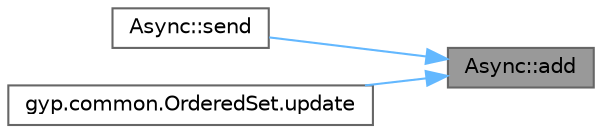 digraph "Async::add"
{
 // LATEX_PDF_SIZE
  bgcolor="transparent";
  edge [fontname=Helvetica,fontsize=10,labelfontname=Helvetica,labelfontsize=10];
  node [fontname=Helvetica,fontsize=10,shape=box,height=0.2,width=0.4];
  rankdir="RL";
  Node1 [id="Node000001",label="Async::add",height=0.2,width=0.4,color="gray40", fillcolor="grey60", style="filled", fontcolor="black",tooltip=" "];
  Node1 -> Node2 [id="edge3_Node000001_Node000002",dir="back",color="steelblue1",style="solid",tooltip=" "];
  Node2 [id="Node000002",label="Async::send",height=0.2,width=0.4,color="grey40", fillcolor="white", style="filled",URL="$class_async.html#a23207a4eece0ba0f64faf4191e3708ec",tooltip=" "];
  Node1 -> Node3 [id="edge4_Node000001_Node000003",dir="back",color="steelblue1",style="solid",tooltip=" "];
  Node3 [id="Node000003",label="gyp.common.OrderedSet.update",height=0.2,width=0.4,color="grey40", fillcolor="white", style="filled",URL="$classgyp_1_1common_1_1_ordered_set.html#ad06fb05b41cd5ff5172ac98c74454cbe",tooltip=" "];
}
